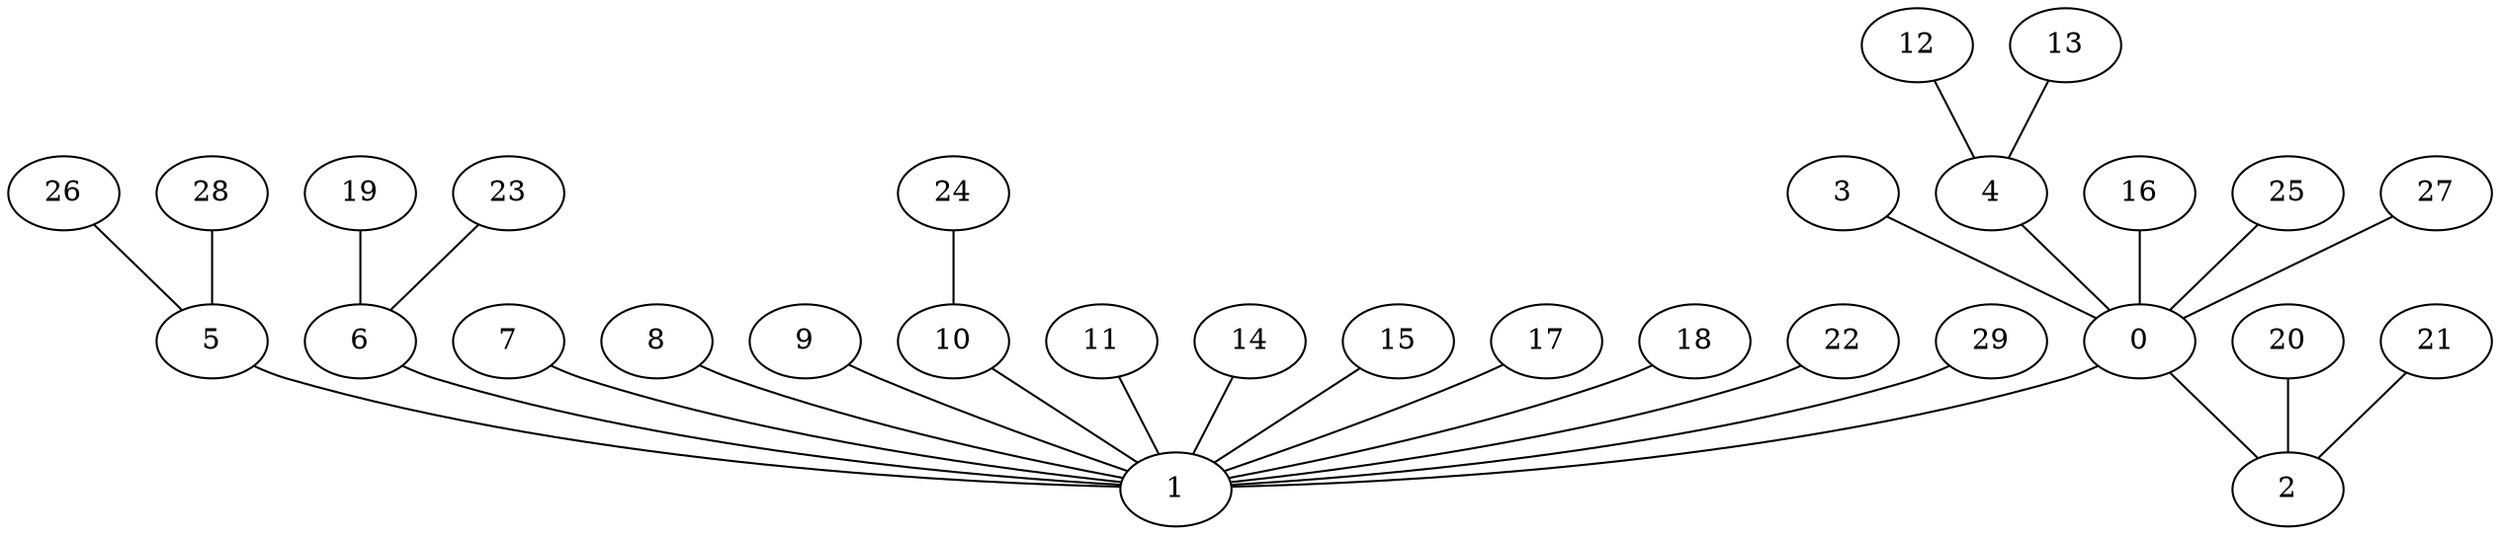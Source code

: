 graph BFS_grafoDorogovtsev_30  {
0;
1;
2;
3;
4;
16;
25;
27;
5;
6;
7;
8;
9;
10;
11;
14;
15;
17;
18;
22;
29;
20;
21;
12;
13;
26;
28;
19;
23;
24;
0 -- 1;
0 -- 2;
3 -- 0;
4 -- 0;
16 -- 0;
25 -- 0;
27 -- 0;
5 -- 1;
6 -- 1;
7 -- 1;
8 -- 1;
9 -- 1;
10 -- 1;
11 -- 1;
14 -- 1;
15 -- 1;
17 -- 1;
18 -- 1;
22 -- 1;
29 -- 1;
20 -- 2;
21 -- 2;
12 -- 4;
13 -- 4;
26 -- 5;
28 -- 5;
19 -- 6;
23 -- 6;
24 -- 10;
}